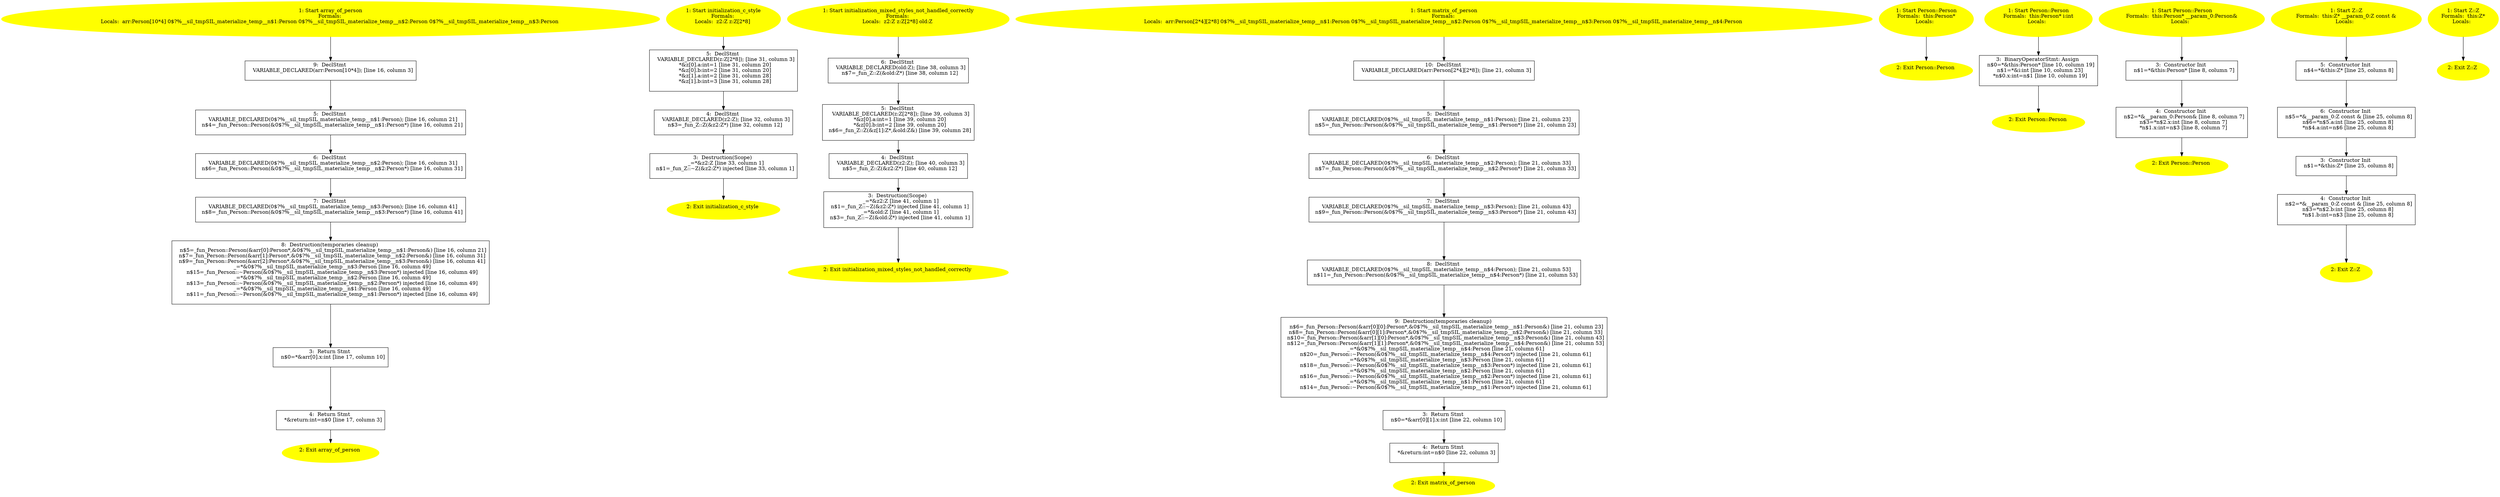 /* @generated */
digraph cfg {
"array_of_person#7945672701495610995.0fecf6778237d47d15191cac7fab514c_1" [label="1: Start array_of_person\nFormals: \nLocals:  arr:Person[10*4] 0$?%__sil_tmpSIL_materialize_temp__n$1:Person 0$?%__sil_tmpSIL_materialize_temp__n$2:Person 0$?%__sil_tmpSIL_materialize_temp__n$3:Person \n  " color=yellow style=filled]
	

	 "array_of_person#7945672701495610995.0fecf6778237d47d15191cac7fab514c_1" -> "array_of_person#7945672701495610995.0fecf6778237d47d15191cac7fab514c_9" ;
"array_of_person#7945672701495610995.0fecf6778237d47d15191cac7fab514c_2" [label="2: Exit array_of_person \n  " color=yellow style=filled]
	

"array_of_person#7945672701495610995.0fecf6778237d47d15191cac7fab514c_3" [label="3:  Return Stmt \n   n$0=*&arr[0].x:int [line 17, column 10]\n " shape="box"]
	

	 "array_of_person#7945672701495610995.0fecf6778237d47d15191cac7fab514c_3" -> "array_of_person#7945672701495610995.0fecf6778237d47d15191cac7fab514c_4" ;
"array_of_person#7945672701495610995.0fecf6778237d47d15191cac7fab514c_4" [label="4:  Return Stmt \n   *&return:int=n$0 [line 17, column 3]\n " shape="box"]
	

	 "array_of_person#7945672701495610995.0fecf6778237d47d15191cac7fab514c_4" -> "array_of_person#7945672701495610995.0fecf6778237d47d15191cac7fab514c_2" ;
"array_of_person#7945672701495610995.0fecf6778237d47d15191cac7fab514c_5" [label="5:  DeclStmt \n   VARIABLE_DECLARED(0$?%__sil_tmpSIL_materialize_temp__n$1:Person); [line 16, column 21]\n  n$4=_fun_Person::Person(&0$?%__sil_tmpSIL_materialize_temp__n$1:Person*) [line 16, column 21]\n " shape="box"]
	

	 "array_of_person#7945672701495610995.0fecf6778237d47d15191cac7fab514c_5" -> "array_of_person#7945672701495610995.0fecf6778237d47d15191cac7fab514c_6" ;
"array_of_person#7945672701495610995.0fecf6778237d47d15191cac7fab514c_6" [label="6:  DeclStmt \n   VARIABLE_DECLARED(0$?%__sil_tmpSIL_materialize_temp__n$2:Person); [line 16, column 31]\n  n$6=_fun_Person::Person(&0$?%__sil_tmpSIL_materialize_temp__n$2:Person*) [line 16, column 31]\n " shape="box"]
	

	 "array_of_person#7945672701495610995.0fecf6778237d47d15191cac7fab514c_6" -> "array_of_person#7945672701495610995.0fecf6778237d47d15191cac7fab514c_7" ;
"array_of_person#7945672701495610995.0fecf6778237d47d15191cac7fab514c_7" [label="7:  DeclStmt \n   VARIABLE_DECLARED(0$?%__sil_tmpSIL_materialize_temp__n$3:Person); [line 16, column 41]\n  n$8=_fun_Person::Person(&0$?%__sil_tmpSIL_materialize_temp__n$3:Person*) [line 16, column 41]\n " shape="box"]
	

	 "array_of_person#7945672701495610995.0fecf6778237d47d15191cac7fab514c_7" -> "array_of_person#7945672701495610995.0fecf6778237d47d15191cac7fab514c_8" ;
"array_of_person#7945672701495610995.0fecf6778237d47d15191cac7fab514c_8" [label="8:  Destruction(temporaries cleanup) \n   n$5=_fun_Person::Person(&arr[0]:Person*,&0$?%__sil_tmpSIL_materialize_temp__n$1:Person&) [line 16, column 21]\n  n$7=_fun_Person::Person(&arr[1]:Person*,&0$?%__sil_tmpSIL_materialize_temp__n$2:Person&) [line 16, column 31]\n  n$9=_fun_Person::Person(&arr[2]:Person*,&0$?%__sil_tmpSIL_materialize_temp__n$3:Person&) [line 16, column 41]\n  _=*&0$?%__sil_tmpSIL_materialize_temp__n$3:Person [line 16, column 49]\n  n$15=_fun_Person::~Person(&0$?%__sil_tmpSIL_materialize_temp__n$3:Person*) injected [line 16, column 49]\n  _=*&0$?%__sil_tmpSIL_materialize_temp__n$2:Person [line 16, column 49]\n  n$13=_fun_Person::~Person(&0$?%__sil_tmpSIL_materialize_temp__n$2:Person*) injected [line 16, column 49]\n  _=*&0$?%__sil_tmpSIL_materialize_temp__n$1:Person [line 16, column 49]\n  n$11=_fun_Person::~Person(&0$?%__sil_tmpSIL_materialize_temp__n$1:Person*) injected [line 16, column 49]\n " shape="box"]
	

	 "array_of_person#7945672701495610995.0fecf6778237d47d15191cac7fab514c_8" -> "array_of_person#7945672701495610995.0fecf6778237d47d15191cac7fab514c_3" ;
"array_of_person#7945672701495610995.0fecf6778237d47d15191cac7fab514c_9" [label="9:  DeclStmt \n   VARIABLE_DECLARED(arr:Person[10*4]); [line 16, column 3]\n " shape="box"]
	

	 "array_of_person#7945672701495610995.0fecf6778237d47d15191cac7fab514c_9" -> "array_of_person#7945672701495610995.0fecf6778237d47d15191cac7fab514c_5" ;
"initialization_c_style#16495589501342328206.0d90448020e72c05f693b9221dac03f8_1" [label="1: Start initialization_c_style\nFormals: \nLocals:  z2:Z z:Z[2*8] \n  " color=yellow style=filled]
	

	 "initialization_c_style#16495589501342328206.0d90448020e72c05f693b9221dac03f8_1" -> "initialization_c_style#16495589501342328206.0d90448020e72c05f693b9221dac03f8_5" ;
"initialization_c_style#16495589501342328206.0d90448020e72c05f693b9221dac03f8_2" [label="2: Exit initialization_c_style \n  " color=yellow style=filled]
	

"initialization_c_style#16495589501342328206.0d90448020e72c05f693b9221dac03f8_3" [label="3:  Destruction(Scope) \n   _=*&z2:Z [line 33, column 1]\n  n$1=_fun_Z::~Z(&z2:Z*) injected [line 33, column 1]\n " shape="box"]
	

	 "initialization_c_style#16495589501342328206.0d90448020e72c05f693b9221dac03f8_3" -> "initialization_c_style#16495589501342328206.0d90448020e72c05f693b9221dac03f8_2" ;
"initialization_c_style#16495589501342328206.0d90448020e72c05f693b9221dac03f8_4" [label="4:  DeclStmt \n   VARIABLE_DECLARED(z2:Z); [line 32, column 3]\n  n$3=_fun_Z::Z(&z2:Z*) [line 32, column 12]\n " shape="box"]
	

	 "initialization_c_style#16495589501342328206.0d90448020e72c05f693b9221dac03f8_4" -> "initialization_c_style#16495589501342328206.0d90448020e72c05f693b9221dac03f8_3" ;
"initialization_c_style#16495589501342328206.0d90448020e72c05f693b9221dac03f8_5" [label="5:  DeclStmt \n   VARIABLE_DECLARED(z:Z[2*8]); [line 31, column 3]\n  *&z[0].a:int=1 [line 31, column 20]\n  *&z[0].b:int=2 [line 31, column 20]\n  *&z[1].a:int=2 [line 31, column 28]\n  *&z[1].b:int=3 [line 31, column 28]\n " shape="box"]
	

	 "initialization_c_style#16495589501342328206.0d90448020e72c05f693b9221dac03f8_5" -> "initialization_c_style#16495589501342328206.0d90448020e72c05f693b9221dac03f8_4" ;
"initialization_mixed_styles_not_handled_correctly#5603413470418470631.422782850043f1b48105fbbb47efe379_1" [label="1: Start initialization_mixed_styles_not_handled_correctly\nFormals: \nLocals:  z2:Z z:Z[2*8] old:Z \n  " color=yellow style=filled]
	

	 "initialization_mixed_styles_not_handled_correctly#5603413470418470631.422782850043f1b48105fbbb47efe379_1" -> "initialization_mixed_styles_not_handled_correctly#5603413470418470631.422782850043f1b48105fbbb47efe379_6" ;
"initialization_mixed_styles_not_handled_correctly#5603413470418470631.422782850043f1b48105fbbb47efe379_2" [label="2: Exit initialization_mixed_styles_not_handled_correctly \n  " color=yellow style=filled]
	

"initialization_mixed_styles_not_handled_correctly#5603413470418470631.422782850043f1b48105fbbb47efe379_3" [label="3:  Destruction(Scope) \n   _=*&z2:Z [line 41, column 1]\n  n$1=_fun_Z::~Z(&z2:Z*) injected [line 41, column 1]\n  _=*&old:Z [line 41, column 1]\n  n$3=_fun_Z::~Z(&old:Z*) injected [line 41, column 1]\n " shape="box"]
	

	 "initialization_mixed_styles_not_handled_correctly#5603413470418470631.422782850043f1b48105fbbb47efe379_3" -> "initialization_mixed_styles_not_handled_correctly#5603413470418470631.422782850043f1b48105fbbb47efe379_2" ;
"initialization_mixed_styles_not_handled_correctly#5603413470418470631.422782850043f1b48105fbbb47efe379_4" [label="4:  DeclStmt \n   VARIABLE_DECLARED(z2:Z); [line 40, column 3]\n  n$5=_fun_Z::Z(&z2:Z*) [line 40, column 12]\n " shape="box"]
	

	 "initialization_mixed_styles_not_handled_correctly#5603413470418470631.422782850043f1b48105fbbb47efe379_4" -> "initialization_mixed_styles_not_handled_correctly#5603413470418470631.422782850043f1b48105fbbb47efe379_3" ;
"initialization_mixed_styles_not_handled_correctly#5603413470418470631.422782850043f1b48105fbbb47efe379_5" [label="5:  DeclStmt \n   VARIABLE_DECLARED(z:Z[2*8]); [line 39, column 3]\n  *&z[0].a:int=1 [line 39, column 20]\n  *&z[0].b:int=2 [line 39, column 20]\n  n$6=_fun_Z::Z(&z[1]:Z*,&old:Z&) [line 39, column 28]\n " shape="box"]
	

	 "initialization_mixed_styles_not_handled_correctly#5603413470418470631.422782850043f1b48105fbbb47efe379_5" -> "initialization_mixed_styles_not_handled_correctly#5603413470418470631.422782850043f1b48105fbbb47efe379_4" ;
"initialization_mixed_styles_not_handled_correctly#5603413470418470631.422782850043f1b48105fbbb47efe379_6" [label="6:  DeclStmt \n   VARIABLE_DECLARED(old:Z); [line 38, column 3]\n  n$7=_fun_Z::Z(&old:Z*) [line 38, column 12]\n " shape="box"]
	

	 "initialization_mixed_styles_not_handled_correctly#5603413470418470631.422782850043f1b48105fbbb47efe379_6" -> "initialization_mixed_styles_not_handled_correctly#5603413470418470631.422782850043f1b48105fbbb47efe379_5" ;
"matrix_of_person#2881910427017022824.27f7f148c4911c13b3061cef6fe2673d_1" [label="1: Start matrix_of_person\nFormals: \nLocals:  arr:Person[2*4][2*8] 0$?%__sil_tmpSIL_materialize_temp__n$1:Person 0$?%__sil_tmpSIL_materialize_temp__n$2:Person 0$?%__sil_tmpSIL_materialize_temp__n$3:Person 0$?%__sil_tmpSIL_materialize_temp__n$4:Person \n  " color=yellow style=filled]
	

	 "matrix_of_person#2881910427017022824.27f7f148c4911c13b3061cef6fe2673d_1" -> "matrix_of_person#2881910427017022824.27f7f148c4911c13b3061cef6fe2673d_10" ;
"matrix_of_person#2881910427017022824.27f7f148c4911c13b3061cef6fe2673d_2" [label="2: Exit matrix_of_person \n  " color=yellow style=filled]
	

"matrix_of_person#2881910427017022824.27f7f148c4911c13b3061cef6fe2673d_3" [label="3:  Return Stmt \n   n$0=*&arr[0][1].x:int [line 22, column 10]\n " shape="box"]
	

	 "matrix_of_person#2881910427017022824.27f7f148c4911c13b3061cef6fe2673d_3" -> "matrix_of_person#2881910427017022824.27f7f148c4911c13b3061cef6fe2673d_4" ;
"matrix_of_person#2881910427017022824.27f7f148c4911c13b3061cef6fe2673d_4" [label="4:  Return Stmt \n   *&return:int=n$0 [line 22, column 3]\n " shape="box"]
	

	 "matrix_of_person#2881910427017022824.27f7f148c4911c13b3061cef6fe2673d_4" -> "matrix_of_person#2881910427017022824.27f7f148c4911c13b3061cef6fe2673d_2" ;
"matrix_of_person#2881910427017022824.27f7f148c4911c13b3061cef6fe2673d_5" [label="5:  DeclStmt \n   VARIABLE_DECLARED(0$?%__sil_tmpSIL_materialize_temp__n$1:Person); [line 21, column 23]\n  n$5=_fun_Person::Person(&0$?%__sil_tmpSIL_materialize_temp__n$1:Person*) [line 21, column 23]\n " shape="box"]
	

	 "matrix_of_person#2881910427017022824.27f7f148c4911c13b3061cef6fe2673d_5" -> "matrix_of_person#2881910427017022824.27f7f148c4911c13b3061cef6fe2673d_6" ;
"matrix_of_person#2881910427017022824.27f7f148c4911c13b3061cef6fe2673d_6" [label="6:  DeclStmt \n   VARIABLE_DECLARED(0$?%__sil_tmpSIL_materialize_temp__n$2:Person); [line 21, column 33]\n  n$7=_fun_Person::Person(&0$?%__sil_tmpSIL_materialize_temp__n$2:Person*) [line 21, column 33]\n " shape="box"]
	

	 "matrix_of_person#2881910427017022824.27f7f148c4911c13b3061cef6fe2673d_6" -> "matrix_of_person#2881910427017022824.27f7f148c4911c13b3061cef6fe2673d_7" ;
"matrix_of_person#2881910427017022824.27f7f148c4911c13b3061cef6fe2673d_7" [label="7:  DeclStmt \n   VARIABLE_DECLARED(0$?%__sil_tmpSIL_materialize_temp__n$3:Person); [line 21, column 43]\n  n$9=_fun_Person::Person(&0$?%__sil_tmpSIL_materialize_temp__n$3:Person*) [line 21, column 43]\n " shape="box"]
	

	 "matrix_of_person#2881910427017022824.27f7f148c4911c13b3061cef6fe2673d_7" -> "matrix_of_person#2881910427017022824.27f7f148c4911c13b3061cef6fe2673d_8" ;
"matrix_of_person#2881910427017022824.27f7f148c4911c13b3061cef6fe2673d_8" [label="8:  DeclStmt \n   VARIABLE_DECLARED(0$?%__sil_tmpSIL_materialize_temp__n$4:Person); [line 21, column 53]\n  n$11=_fun_Person::Person(&0$?%__sil_tmpSIL_materialize_temp__n$4:Person*) [line 21, column 53]\n " shape="box"]
	

	 "matrix_of_person#2881910427017022824.27f7f148c4911c13b3061cef6fe2673d_8" -> "matrix_of_person#2881910427017022824.27f7f148c4911c13b3061cef6fe2673d_9" ;
"matrix_of_person#2881910427017022824.27f7f148c4911c13b3061cef6fe2673d_9" [label="9:  Destruction(temporaries cleanup) \n   n$6=_fun_Person::Person(&arr[0][0]:Person*,&0$?%__sil_tmpSIL_materialize_temp__n$1:Person&) [line 21, column 23]\n  n$8=_fun_Person::Person(&arr[0][1]:Person*,&0$?%__sil_tmpSIL_materialize_temp__n$2:Person&) [line 21, column 33]\n  n$10=_fun_Person::Person(&arr[1][0]:Person*,&0$?%__sil_tmpSIL_materialize_temp__n$3:Person&) [line 21, column 43]\n  n$12=_fun_Person::Person(&arr[1][1]:Person*,&0$?%__sil_tmpSIL_materialize_temp__n$4:Person&) [line 21, column 53]\n  _=*&0$?%__sil_tmpSIL_materialize_temp__n$4:Person [line 21, column 61]\n  n$20=_fun_Person::~Person(&0$?%__sil_tmpSIL_materialize_temp__n$4:Person*) injected [line 21, column 61]\n  _=*&0$?%__sil_tmpSIL_materialize_temp__n$3:Person [line 21, column 61]\n  n$18=_fun_Person::~Person(&0$?%__sil_tmpSIL_materialize_temp__n$3:Person*) injected [line 21, column 61]\n  _=*&0$?%__sil_tmpSIL_materialize_temp__n$2:Person [line 21, column 61]\n  n$16=_fun_Person::~Person(&0$?%__sil_tmpSIL_materialize_temp__n$2:Person*) injected [line 21, column 61]\n  _=*&0$?%__sil_tmpSIL_materialize_temp__n$1:Person [line 21, column 61]\n  n$14=_fun_Person::~Person(&0$?%__sil_tmpSIL_materialize_temp__n$1:Person*) injected [line 21, column 61]\n " shape="box"]
	

	 "matrix_of_person#2881910427017022824.27f7f148c4911c13b3061cef6fe2673d_9" -> "matrix_of_person#2881910427017022824.27f7f148c4911c13b3061cef6fe2673d_3" ;
"matrix_of_person#2881910427017022824.27f7f148c4911c13b3061cef6fe2673d_10" [label="10:  DeclStmt \n   VARIABLE_DECLARED(arr:Person[2*4][2*8]); [line 21, column 3]\n " shape="box"]
	

	 "matrix_of_person#2881910427017022824.27f7f148c4911c13b3061cef6fe2673d_10" -> "matrix_of_person#2881910427017022824.27f7f148c4911c13b3061cef6fe2673d_5" ;
"Person#Person#{11423624642537464427}.7f461a5435715e0c2250aaeeb522644b_1" [label="1: Start Person::Person\nFormals:  this:Person*\nLocals:  \n  " color=yellow style=filled]
	

	 "Person#Person#{11423624642537464427}.7f461a5435715e0c2250aaeeb522644b_1" -> "Person#Person#{11423624642537464427}.7f461a5435715e0c2250aaeeb522644b_2" ;
"Person#Person#{11423624642537464427}.7f461a5435715e0c2250aaeeb522644b_2" [label="2: Exit Person::Person \n  " color=yellow style=filled]
	

"Person#Person#{11423638936188631170}.cbf379a3b60d914d0b075bf1b5c51270_1" [label="1: Start Person::Person\nFormals:  this:Person* i:int\nLocals:  \n  " color=yellow style=filled]
	

	 "Person#Person#{11423638936188631170}.cbf379a3b60d914d0b075bf1b5c51270_1" -> "Person#Person#{11423638936188631170}.cbf379a3b60d914d0b075bf1b5c51270_3" ;
"Person#Person#{11423638936188631170}.cbf379a3b60d914d0b075bf1b5c51270_2" [label="2: Exit Person::Person \n  " color=yellow style=filled]
	

"Person#Person#{11423638936188631170}.cbf379a3b60d914d0b075bf1b5c51270_3" [label="3:  BinaryOperatorStmt: Assign \n   n$0=*&this:Person* [line 10, column 19]\n  n$1=*&i:int [line 10, column 23]\n  *n$0.x:int=n$1 [line 10, column 19]\n " shape="box"]
	

	 "Person#Person#{11423638936188631170}.cbf379a3b60d914d0b075bf1b5c51270_3" -> "Person#Person#{11423638936188631170}.cbf379a3b60d914d0b075bf1b5c51270_2" ;
"Person#Person#{2912364444240684306|constexpr}.5cd8f77a6f3672abc87f3d40b72cc386_1" [label="1: Start Person::Person\nFormals:  this:Person* __param_0:Person&\nLocals:  \n  " color=yellow style=filled]
	

	 "Person#Person#{2912364444240684306|constexpr}.5cd8f77a6f3672abc87f3d40b72cc386_1" -> "Person#Person#{2912364444240684306|constexpr}.5cd8f77a6f3672abc87f3d40b72cc386_3" ;
"Person#Person#{2912364444240684306|constexpr}.5cd8f77a6f3672abc87f3d40b72cc386_2" [label="2: Exit Person::Person \n  " color=yellow style=filled]
	

"Person#Person#{2912364444240684306|constexpr}.5cd8f77a6f3672abc87f3d40b72cc386_3" [label="3:  Constructor Init \n   n$1=*&this:Person* [line 8, column 7]\n " shape="box"]
	

	 "Person#Person#{2912364444240684306|constexpr}.5cd8f77a6f3672abc87f3d40b72cc386_3" -> "Person#Person#{2912364444240684306|constexpr}.5cd8f77a6f3672abc87f3d40b72cc386_4" ;
"Person#Person#{2912364444240684306|constexpr}.5cd8f77a6f3672abc87f3d40b72cc386_4" [label="4:  Constructor Init \n   n$2=*&__param_0:Person& [line 8, column 7]\n  n$3=*n$2.x:int [line 8, column 7]\n  *n$1.x:int=n$3 [line 8, column 7]\n " shape="box"]
	

	 "Person#Person#{2912364444240684306|constexpr}.5cd8f77a6f3672abc87f3d40b72cc386_4" -> "Person#Person#{2912364444240684306|constexpr}.5cd8f77a6f3672abc87f3d40b72cc386_2" ;
"Z#Z#{14712705283456466662|constexpr}.1fd4b0a382880f645dd342d336cf5c24_1" [label="1: Start Z::Z\nFormals:  this:Z* __param_0:Z const &\nLocals:  \n  " color=yellow style=filled]
	

	 "Z#Z#{14712705283456466662|constexpr}.1fd4b0a382880f645dd342d336cf5c24_1" -> "Z#Z#{14712705283456466662|constexpr}.1fd4b0a382880f645dd342d336cf5c24_5" ;
"Z#Z#{14712705283456466662|constexpr}.1fd4b0a382880f645dd342d336cf5c24_2" [label="2: Exit Z::Z \n  " color=yellow style=filled]
	

"Z#Z#{14712705283456466662|constexpr}.1fd4b0a382880f645dd342d336cf5c24_3" [label="3:  Constructor Init \n   n$1=*&this:Z* [line 25, column 8]\n " shape="box"]
	

	 "Z#Z#{14712705283456466662|constexpr}.1fd4b0a382880f645dd342d336cf5c24_3" -> "Z#Z#{14712705283456466662|constexpr}.1fd4b0a382880f645dd342d336cf5c24_4" ;
"Z#Z#{14712705283456466662|constexpr}.1fd4b0a382880f645dd342d336cf5c24_4" [label="4:  Constructor Init \n   n$2=*&__param_0:Z const & [line 25, column 8]\n  n$3=*n$2.b:int [line 25, column 8]\n  *n$1.b:int=n$3 [line 25, column 8]\n " shape="box"]
	

	 "Z#Z#{14712705283456466662|constexpr}.1fd4b0a382880f645dd342d336cf5c24_4" -> "Z#Z#{14712705283456466662|constexpr}.1fd4b0a382880f645dd342d336cf5c24_2" ;
"Z#Z#{14712705283456466662|constexpr}.1fd4b0a382880f645dd342d336cf5c24_5" [label="5:  Constructor Init \n   n$4=*&this:Z* [line 25, column 8]\n " shape="box"]
	

	 "Z#Z#{14712705283456466662|constexpr}.1fd4b0a382880f645dd342d336cf5c24_5" -> "Z#Z#{14712705283456466662|constexpr}.1fd4b0a382880f645dd342d336cf5c24_6" ;
"Z#Z#{14712705283456466662|constexpr}.1fd4b0a382880f645dd342d336cf5c24_6" [label="6:  Constructor Init \n   n$5=*&__param_0:Z const & [line 25, column 8]\n  n$6=*n$5.a:int [line 25, column 8]\n  *n$4.a:int=n$6 [line 25, column 8]\n " shape="box"]
	

	 "Z#Z#{14712705283456466662|constexpr}.1fd4b0a382880f645dd342d336cf5c24_6" -> "Z#Z#{14712705283456466662|constexpr}.1fd4b0a382880f645dd342d336cf5c24_3" ;
"Z#Z#{17186949825793710515}.4f5f013ea73678da4b5b72cffd051cd2_1" [label="1: Start Z::Z\nFormals:  this:Z*\nLocals:  \n  " color=yellow style=filled]
	

	 "Z#Z#{17186949825793710515}.4f5f013ea73678da4b5b72cffd051cd2_1" -> "Z#Z#{17186949825793710515}.4f5f013ea73678da4b5b72cffd051cd2_2" ;
"Z#Z#{17186949825793710515}.4f5f013ea73678da4b5b72cffd051cd2_2" [label="2: Exit Z::Z \n  " color=yellow style=filled]
	

}

